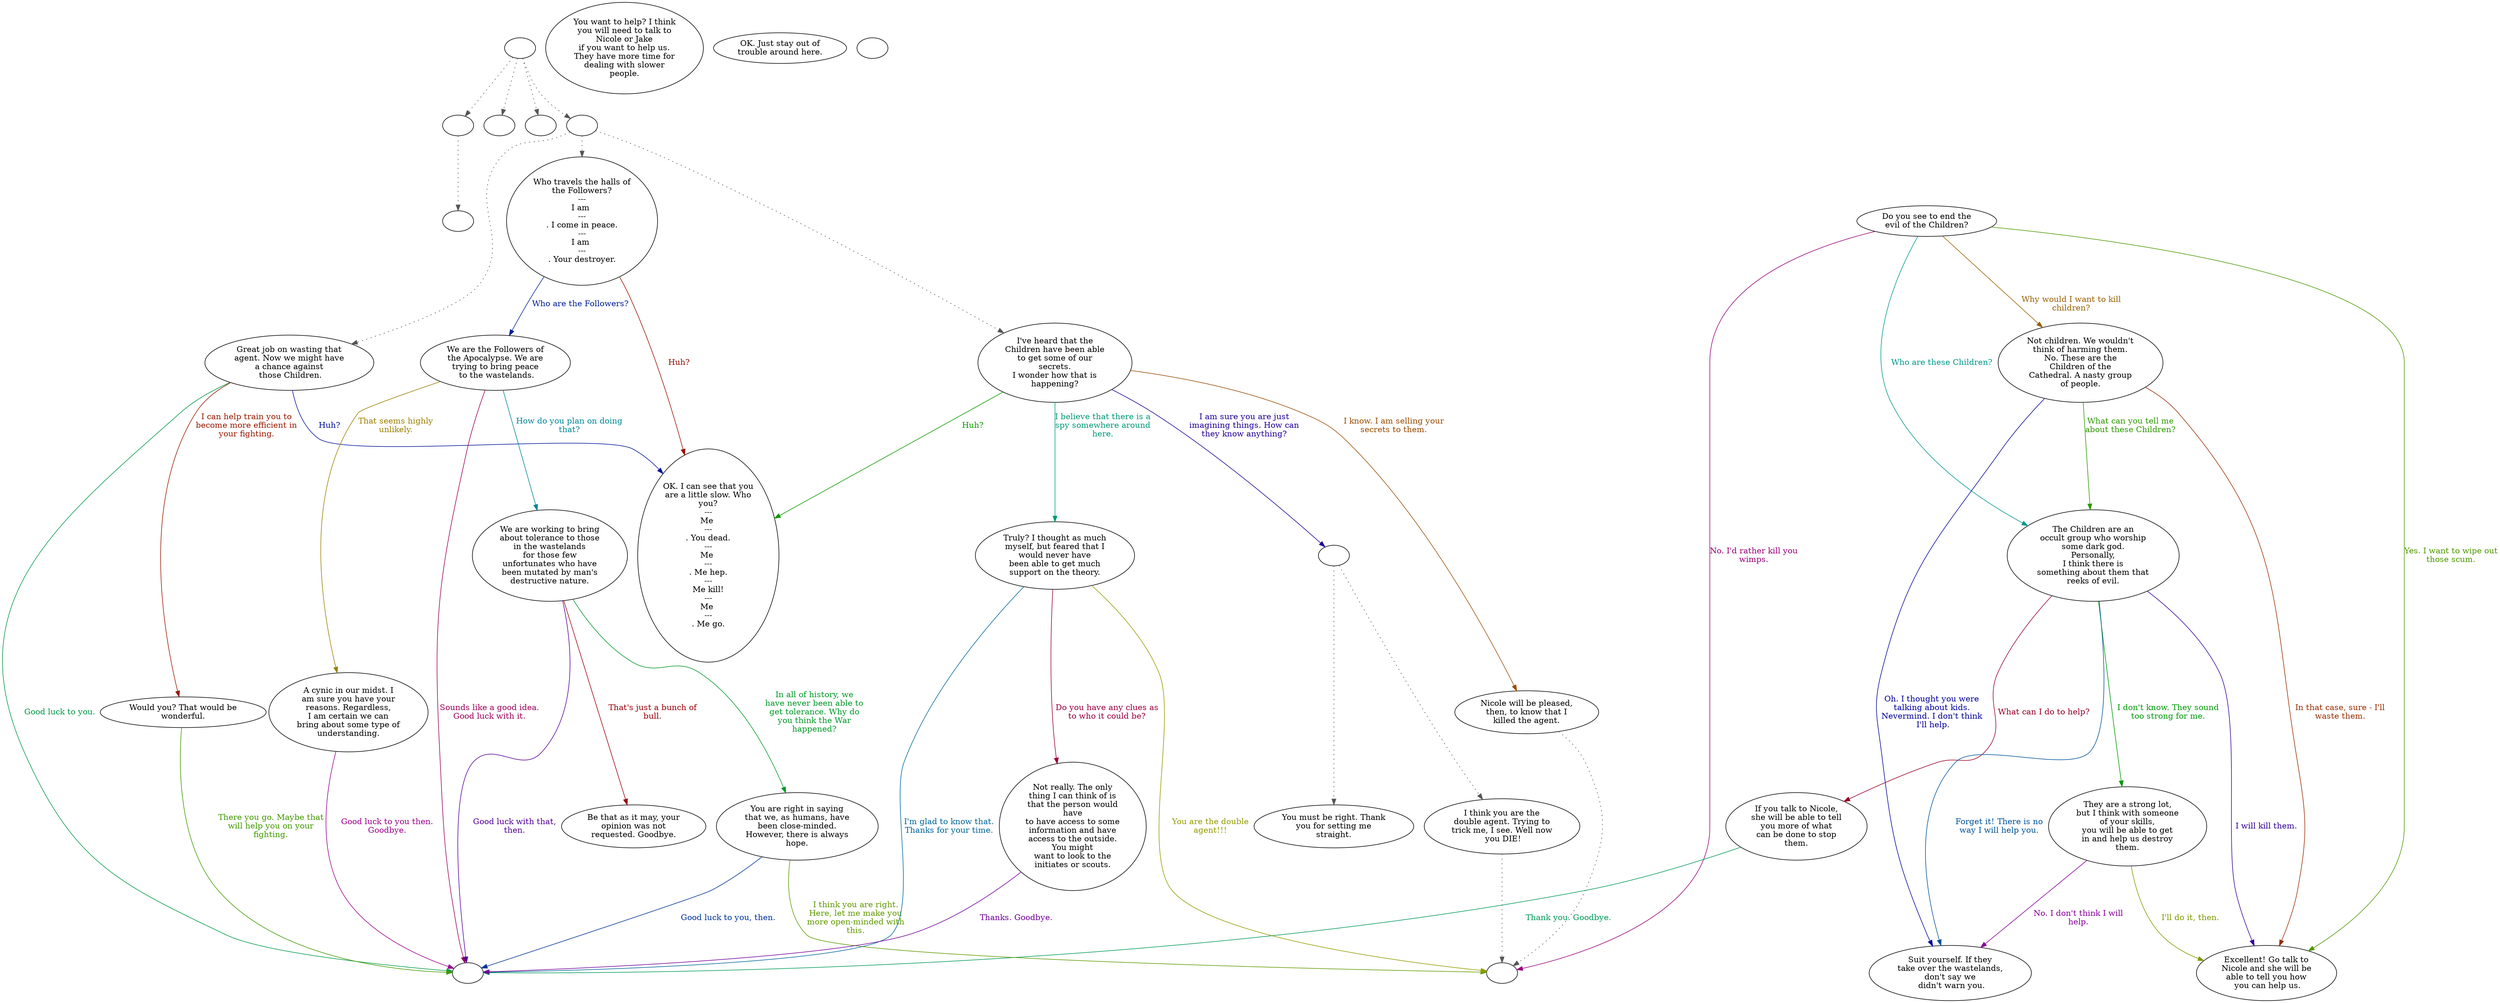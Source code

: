 digraph FOLSCOUT {
  "start" [style=filled       fillcolor="#FFFFFF"       color="#000000"]
  "start" -> "critter_p_proc" [style=dotted color="#555555"]
  "start" -> "destroy_p_proc" [style=dotted color="#555555"]
  "start" -> "look_at_p_proc" [style=dotted color="#555555"]
  "start" -> "talk_p_proc" [style=dotted color="#555555"]
  "start" [label=""]
  "critter_p_proc" [style=filled       fillcolor="#FFFFFF"       color="#000000"]
  "critter_p_proc" -> "flee_dude" [style=dotted color="#555555"]
  "critter_p_proc" [label=""]
  "destroy_p_proc" [style=filled       fillcolor="#FFFFFF"       color="#000000"]
  "destroy_p_proc" [label=""]
  "look_at_p_proc" [style=filled       fillcolor="#FFFFFF"       color="#000000"]
  "look_at_p_proc" [label=""]
  "talk_p_proc" [style=filled       fillcolor="#FFFFFF"       color="#000000"]
  "talk_p_proc" -> "Scout16" [style=dotted color="#555555"]
  "talk_p_proc" -> "Scout22" [style=dotted color="#555555"]
  "talk_p_proc" -> "Scout0" [style=dotted color="#555555"]
  "talk_p_proc" [label=""]
  "Scout0" [style=filled       fillcolor="#FFFFFF"       color="#000000"]
  "Scout0" [label="Who travels the halls of\nthe Followers?\n---\nI am \n---\n. I come in peace.\n---\nI am \n---\n. Your destroyer."]
  "Scout0" -> "Scout1" [label="Huh?" color="#990D00" fontcolor="#990D00"]
  "Scout0" -> "Scout11" [label="Who are the Followers?" color="#002099" fontcolor="#002099"]
  "Scout1" [style=filled       fillcolor="#FFFFFF"       color="#000000"]
  "Scout1" [label="OK. I can see that you\nare a little slow. Who\nyou?\n---\nMe \n---\n. You dead.\n---\nMe \n---\n. Me hep.\n---\nMe kill!\n---\nMe \n---\n. Me go."]
  "Scout2" [style=filled       fillcolor="#FFFFFF"       color="#000000"]
  "Scout2" [label="You want to help? I think\nyou will need to talk to\nNicole or Jake\nif you want to help us.\nThey have more time for\ndealing with slower\npeople."]
  "Scout3" [style=filled       fillcolor="#FFFFFF"       color="#000000"]
  "Scout3" [label="OK. Just stay out of\ntrouble around here."]
  "Scout4" [style=filled       fillcolor="#FFFFFF"       color="#000000"]
  "Scout4" [label="Do you see to end the\nevil of the Children?"]
  "Scout4" -> "Scout5" [label="Yes. I want to wipe out\nthose scum." color="#4C9900" fontcolor="#4C9900"]
  "Scout4" -> "combat" [label="No. I'd rather kill you\nwimps." color="#990079" fontcolor="#990079"]
  "Scout4" -> "Scout6" [label="Who are these Children?" color="#00998C" fontcolor="#00998C"]
  "Scout4" -> "Scout10" [label="Why would I want to kill\nchildren?" color="#996000" fontcolor="#996000"]
  "Scout5" [style=filled       fillcolor="#FFFFFF"       color="#000000"]
  "Scout5" [label="Excellent! Go talk to\nNicole and she will be\nable to tell you how\n you can help us."]
  "Scout6" [style=filled       fillcolor="#FFFFFF"       color="#000000"]
  "Scout6" [label="The Children are an\noccult group who worship\nsome dark god.\nPersonally,\nI think there is\nsomething about them that\nreeks of evil."]
  "Scout6" -> "Scout5" [label="I will kill them." color="#330099" fontcolor="#330099"]
  "Scout6" -> "Scout7" [label="I don't know. They sound\ntoo strong for me." color="#009906" fontcolor="#009906"]
  "Scout6" -> "Scout9" [label="What can I do to help?" color="#990026" fontcolor="#990026"]
  "Scout6" -> "Scout8" [label="Forget it! There is no\nway I will help you." color="#005399" fontcolor="#005399"]
  "Scout7" [style=filled       fillcolor="#FFFFFF"       color="#000000"]
  "Scout7" [label="They are a strong lot,\nbut I think with someone\nof your skills,\nyou will be able to get\nin and help us destroy\nthem."]
  "Scout7" -> "Scout5" [label="I'll do it, then." color="#7F9900" fontcolor="#7F9900"]
  "Scout7" -> "Scout8" [label="No. I don't think I will\nhelp." color="#860099" fontcolor="#860099"]
  "Scout8" [style=filled       fillcolor="#FFFFFF"       color="#000000"]
  "Scout8" [label="Suit yourself. If they\ntake over the wastelands,\ndon't say we\n didn't warn you."]
  "Scout9" [style=filled       fillcolor="#FFFFFF"       color="#000000"]
  "Scout9" [label="If you talk to Nicole,\nshe will be able to tell\nyou more of what\ncan be done to stop\nthem."]
  "Scout9" -> "ScoutEnd" [label="Thank you. Goodbye." color="#009959" fontcolor="#009959"]
  "Scout10" [style=filled       fillcolor="#FFFFFF"       color="#000000"]
  "Scout10" [label="Not children. We wouldn't\nthink of harming them.\nNo. These are the\nChildren of the\nCathedral. A nasty group\nof people."]
  "Scout10" -> "Scout5" [label="In that case, sure - I'll\nwaste them." color="#992D00" fontcolor="#992D00"]
  "Scout10" -> "Scout8" [label="Oh. I thought you were\ntalking about kids.\nNevermind. I don't think\n I'll help." color="#000099" fontcolor="#000099"]
  "Scout10" -> "Scout6" [label="What can you tell me\nabout these Children?" color="#2D9900" fontcolor="#2D9900"]
  "Scout11" [style=filled       fillcolor="#FFFFFF"       color="#000000"]
  "Scout11" [label="We are the Followers of\nthe Apocalypse. We are\ntrying to bring peace\n to the wastelands."]
  "Scout11" -> "ScoutEnd" [label="Sounds like a good idea.\nGood luck with it." color="#990059" fontcolor="#990059"]
  "Scout11" -> "Scout12" [label="How do you plan on doing\nthat?" color="#008699" fontcolor="#008699"]
  "Scout11" -> "Scout15" [label="That seems highly\nunlikely." color="#997F00" fontcolor="#997F00"]
  "Scout12" [style=filled       fillcolor="#FFFFFF"       color="#000000"]
  "Scout12" [label="We are working to bring\nabout tolerance to those\nin the wastelands\nfor those few\nunfortunates who have\nbeen mutated by man's\ndestructive nature."]
  "Scout12" -> "ScoutEnd" [label="Good luck with that,\nthen." color="#530099" fontcolor="#530099"]
  "Scout12" -> "Scout13" [label="In all of history, we\nhave never been able to\nget tolerance. Why do\nyou think the War\nhappened?" color="#009926" fontcolor="#009926"]
  "Scout12" -> "Scout14" [label="That's just a bunch of\nbull." color="#990007" fontcolor="#990007"]
  "Scout13" [style=filled       fillcolor="#FFFFFF"       color="#000000"]
  "Scout13" [label="You are right in saying\nthat we, as humans, have\nbeen close-minded.\nHowever, there is always\nhope."]
  "Scout13" -> "ScoutEnd" [label="Good luck to you, then." color="#003399" fontcolor="#003399"]
  "Scout13" -> "combat" [label="I think you are right.\nHere, let me make you\nmore open-minded with\nthis." color="#609900" fontcolor="#609900"]
  "Scout14" [style=filled       fillcolor="#FFFFFF"       color="#000000"]
  "Scout14" [label="Be that as it may, your\nopinion was not\nrequested. Goodbye."]
  "Scout15" [style=filled       fillcolor="#FFFFFF"       color="#000000"]
  "Scout15" [label="A cynic in our midst. I\nam sure you have your\nreasons. Regardless,\nI am certain we can\nbring about some type of\nunderstanding."]
  "Scout15" -> "ScoutEnd" [label="Good luck to you then.\nGoodbye." color="#99008D" fontcolor="#99008D"]
  "Scout16" [style=filled       fillcolor="#FFFFFF"       color="#000000"]
  "Scout16" [label="I've heard that the\nChildren have been able\nto get some of our\nsecrets.\nI wonder how that is\nhappening?"]
  "Scout16" -> "Scout17" [label="I believe that there is a\nspy somewhere around\nhere." color="#009979" fontcolor="#009979"]
  "Scout16" -> "Scout19" [label="I know. I am selling your\nsecrets to them." color="#994C00" fontcolor="#994C00"]
  "Scout16" -> "Scout16a" [label="I am sure you are just\nimagining things. How can\nthey know anything?" color="#200099" fontcolor="#200099"]
  "Scout16" -> "Scout1" [label="Huh?" color="#0D9900" fontcolor="#0D9900"]
  "Scout16a" [style=filled       fillcolor="#FFFFFF"       color="#000000"]
  "Scout16a" -> "Scout20" [style=dotted color="#555555"]
  "Scout16a" -> "Scout21" [style=dotted color="#555555"]
  "Scout16a" [label=""]
  "Scout17" [style=filled       fillcolor="#FFFFFF"       color="#000000"]
  "Scout17" [label="Truly? I thought as much\nmyself, but feared that I\nwould never have\nbeen able to get much\nsupport on the theory."]
  "Scout17" -> "Scout18" [label="Do you have any clues as\nto who it could be?" color="#99003A" fontcolor="#99003A"]
  "Scout17" -> "ScoutEnd" [label="I'm glad to know that.\nThanks for your time." color="#006699" fontcolor="#006699"]
  "Scout17" -> "combat" [label="You are the double\nagent!!!" color="#939900" fontcolor="#939900"]
  "Scout18" [style=filled       fillcolor="#FFFFFF"       color="#000000"]
  "Scout18" [label="Not really. The only\nthing I can think of is\nthat the person would\nhave\nto have access to some\ninformation and have\naccess to the outside.\nYou might\nwant to look to the\ninitiates or scouts."]
  "Scout18" -> "ScoutEnd" [label="Thanks. Goodbye." color="#720099" fontcolor="#720099"]
  "Scout19" [style=filled       fillcolor="#FFFFFF"       color="#000000"]
  "Scout19" -> "combat" [style=dotted color="#555555"]
  "Scout19" [label="Nicole will be pleased,\nthen, to know that I\nkilled the agent."]
  "Scout20" [style=filled       fillcolor="#FFFFFF"       color="#000000"]
  "Scout20" [label="You must be right. Thank\nyou for setting me\nstraight."]
  "Scout21" [style=filled       fillcolor="#FFFFFF"       color="#000000"]
  "Scout21" -> "combat" [style=dotted color="#555555"]
  "Scout21" [label="I think you are the\ndouble agent. Trying to\ntrick me, I see. Well now\n you DIE!"]
  "Scout22" [style=filled       fillcolor="#FFFFFF"       color="#000000"]
  "Scout22" [label="Great job on wasting that\nagent. Now we might have\na chance against\n those Children."]
  "Scout22" -> "ScoutEnd" [label="Good luck to you." color="#009946" fontcolor="#009946"]
  "Scout22" -> "Scout23" [label="I can help train you to\nbecome more efficient in\nyour fighting." color="#991900" fontcolor="#991900"]
  "Scout22" -> "Scout1" [label="Huh?" color="#001499" fontcolor="#001499"]
  "Scout23" [style=filled       fillcolor="#FFFFFF"       color="#000000"]
  "Scout23" [label="Would you? That would be\nwonderful."]
  "Scout23" -> "ScoutEnd" [label="There you go. Maybe that\nwill help you on your\nfighting." color="#409900" fontcolor="#409900"]
  "combat" [style=filled       fillcolor="#FFFFFF"       color="#000000"]
  "combat" [label=""]
  "ScoutEnd" [style=filled       fillcolor="#FFFFFF"       color="#000000"]
  "ScoutEnd" [label=""]
  "flee_dude" [style=filled       fillcolor="#FFFFFF"       color="#000000"]
  "flee_dude" [label=""]
  "damage_p_proc" [style=filled       fillcolor="#FFFFFF"       color="#000000"]
  "damage_p_proc" [label=""]
}